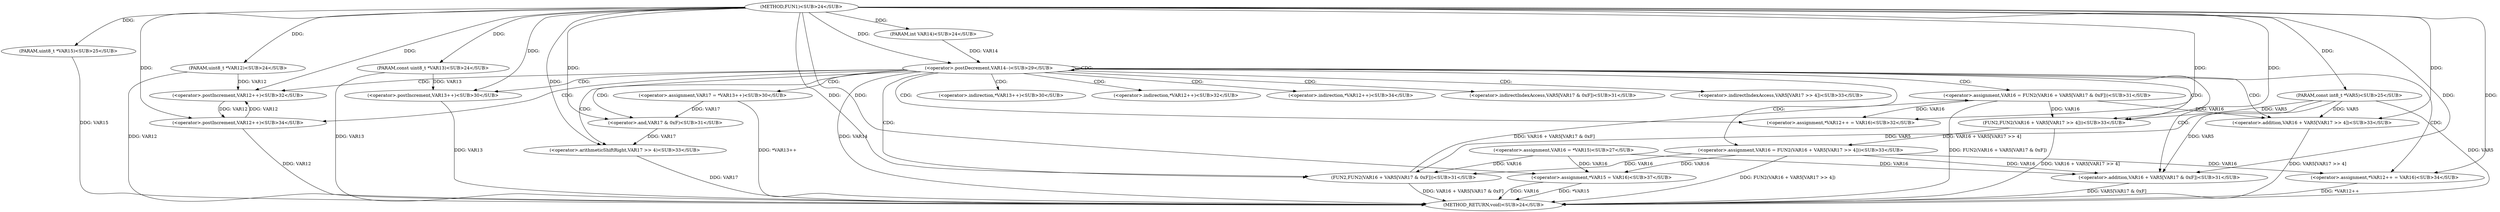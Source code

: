 
digraph "FUN1" {  

"93" [label = "(METHOD,FUN1)<SUB>24</SUB>" ]

"149" [label = "(METHOD_RETURN,void)<SUB>24</SUB>" ]

"94" [label = "(PARAM,uint8_t *VAR12)<SUB>24</SUB>" ]

"95" [label = "(PARAM,const uint8_t *VAR13)<SUB>24</SUB>" ]

"96" [label = "(PARAM,int VAR14)<SUB>24</SUB>" ]

"97" [label = "(PARAM,uint8_t *VAR15)<SUB>25</SUB>" ]

"98" [label = "(PARAM,const int8_t *VAR5)<SUB>25</SUB>" ]

"101" [label = "(&lt;operator&gt;.assignment,VAR16 = *VAR15)<SUB>27</SUB>" ]

"145" [label = "(&lt;operator&gt;.assignment,*VAR15 = VAR16)<SUB>37</SUB>" ]

"106" [label = "(&lt;operator&gt;.postDecrement,VAR14--)<SUB>29</SUB>" ]

"110" [label = "(&lt;operator&gt;.assignment,VAR17 = *VAR13++)<SUB>30</SUB>" ]

"115" [label = "(&lt;operator&gt;.assignment,VAR16 = FUN2(VAR16 + VAR5[VAR17 &amp; 0xF]))<SUB>31</SUB>" ]

"125" [label = "(&lt;operator&gt;.assignment,*VAR12++ = VAR16)<SUB>32</SUB>" ]

"130" [label = "(&lt;operator&gt;.assignment,VAR16 = FUN2(VAR16 + VAR5[VAR17 &gt;&gt; 4]))<SUB>33</SUB>" ]

"140" [label = "(&lt;operator&gt;.assignment,*VAR12++ = VAR16)<SUB>34</SUB>" ]

"117" [label = "(FUN2,FUN2(VAR16 + VAR5[VAR17 &amp; 0xF]))<SUB>31</SUB>" ]

"132" [label = "(FUN2,FUN2(VAR16 + VAR5[VAR17 &gt;&gt; 4]))<SUB>33</SUB>" ]

"113" [label = "(&lt;operator&gt;.postIncrement,VAR13++)<SUB>30</SUB>" ]

"118" [label = "(&lt;operator&gt;.addition,VAR16 + VAR5[VAR17 &amp; 0xF])<SUB>31</SUB>" ]

"127" [label = "(&lt;operator&gt;.postIncrement,VAR12++)<SUB>32</SUB>" ]

"133" [label = "(&lt;operator&gt;.addition,VAR16 + VAR5[VAR17 &gt;&gt; 4])<SUB>33</SUB>" ]

"142" [label = "(&lt;operator&gt;.postIncrement,VAR12++)<SUB>34</SUB>" ]

"122" [label = "(&lt;operator&gt;.and,VAR17 &amp; 0xF)<SUB>31</SUB>" ]

"137" [label = "(&lt;operator&gt;.arithmeticShiftRight,VAR17 &gt;&gt; 4)<SUB>33</SUB>" ]

"112" [label = "(&lt;operator&gt;.indirection,*VAR13++)<SUB>30</SUB>" ]

"126" [label = "(&lt;operator&gt;.indirection,*VAR12++)<SUB>32</SUB>" ]

"141" [label = "(&lt;operator&gt;.indirection,*VAR12++)<SUB>34</SUB>" ]

"120" [label = "(&lt;operator&gt;.indirectIndexAccess,VAR5[VAR17 &amp; 0xF])<SUB>31</SUB>" ]

"135" [label = "(&lt;operator&gt;.indirectIndexAccess,VAR5[VAR17 &gt;&gt; 4])<SUB>33</SUB>" ]

  "94" -> "149"  [ label = "DDG: VAR12"] 

  "95" -> "149"  [ label = "DDG: VAR13"] 

  "97" -> "149"  [ label = "DDG: VAR15"] 

  "98" -> "149"  [ label = "DDG: VAR5"] 

  "106" -> "149"  [ label = "DDG: VAR14"] 

  "145" -> "149"  [ label = "DDG: *VAR15"] 

  "145" -> "149"  [ label = "DDG: VAR16"] 

  "113" -> "149"  [ label = "DDG: VAR13"] 

  "110" -> "149"  [ label = "DDG: *VAR13++"] 

  "118" -> "149"  [ label = "DDG: VAR5[VAR17 &amp; 0xF]"] 

  "117" -> "149"  [ label = "DDG: VAR16 + VAR5[VAR17 &amp; 0xF]"] 

  "115" -> "149"  [ label = "DDG: FUN2(VAR16 + VAR5[VAR17 &amp; 0xF])"] 

  "137" -> "149"  [ label = "DDG: VAR17"] 

  "133" -> "149"  [ label = "DDG: VAR5[VAR17 &gt;&gt; 4]"] 

  "132" -> "149"  [ label = "DDG: VAR16 + VAR5[VAR17 &gt;&gt; 4]"] 

  "130" -> "149"  [ label = "DDG: FUN2(VAR16 + VAR5[VAR17 &gt;&gt; 4])"] 

  "142" -> "149"  [ label = "DDG: VAR12"] 

  "140" -> "149"  [ label = "DDG: *VAR12++"] 

  "93" -> "94"  [ label = "DDG: "] 

  "93" -> "95"  [ label = "DDG: "] 

  "93" -> "96"  [ label = "DDG: "] 

  "93" -> "97"  [ label = "DDG: "] 

  "93" -> "98"  [ label = "DDG: "] 

  "101" -> "145"  [ label = "DDG: VAR16"] 

  "93" -> "145"  [ label = "DDG: "] 

  "130" -> "145"  [ label = "DDG: VAR16"] 

  "96" -> "106"  [ label = "DDG: VAR14"] 

  "93" -> "106"  [ label = "DDG: "] 

  "117" -> "115"  [ label = "DDG: VAR16 + VAR5[VAR17 &amp; 0xF]"] 

  "115" -> "125"  [ label = "DDG: VAR16"] 

  "93" -> "125"  [ label = "DDG: "] 

  "132" -> "130"  [ label = "DDG: VAR16 + VAR5[VAR17 &gt;&gt; 4]"] 

  "130" -> "140"  [ label = "DDG: VAR16"] 

  "93" -> "140"  [ label = "DDG: "] 

  "101" -> "117"  [ label = "DDG: VAR16"] 

  "93" -> "117"  [ label = "DDG: "] 

  "130" -> "117"  [ label = "DDG: VAR16"] 

  "98" -> "117"  [ label = "DDG: VAR5"] 

  "93" -> "132"  [ label = "DDG: "] 

  "115" -> "132"  [ label = "DDG: VAR16"] 

  "98" -> "132"  [ label = "DDG: VAR5"] 

  "95" -> "113"  [ label = "DDG: VAR13"] 

  "93" -> "113"  [ label = "DDG: "] 

  "101" -> "118"  [ label = "DDG: VAR16"] 

  "93" -> "118"  [ label = "DDG: "] 

  "130" -> "118"  [ label = "DDG: VAR16"] 

  "98" -> "118"  [ label = "DDG: VAR5"] 

  "94" -> "127"  [ label = "DDG: VAR12"] 

  "142" -> "127"  [ label = "DDG: VAR12"] 

  "93" -> "127"  [ label = "DDG: "] 

  "93" -> "133"  [ label = "DDG: "] 

  "115" -> "133"  [ label = "DDG: VAR16"] 

  "98" -> "133"  [ label = "DDG: VAR5"] 

  "127" -> "142"  [ label = "DDG: VAR12"] 

  "93" -> "142"  [ label = "DDG: "] 

  "110" -> "122"  [ label = "DDG: VAR17"] 

  "93" -> "122"  [ label = "DDG: "] 

  "122" -> "137"  [ label = "DDG: VAR17"] 

  "93" -> "137"  [ label = "DDG: "] 

  "106" -> "115"  [ label = "CDG: "] 

  "106" -> "141"  [ label = "CDG: "] 

  "106" -> "120"  [ label = "CDG: "] 

  "106" -> "113"  [ label = "CDG: "] 

  "106" -> "122"  [ label = "CDG: "] 

  "106" -> "130"  [ label = "CDG: "] 

  "106" -> "118"  [ label = "CDG: "] 

  "106" -> "135"  [ label = "CDG: "] 

  "106" -> "132"  [ label = "CDG: "] 

  "106" -> "142"  [ label = "CDG: "] 

  "106" -> "110"  [ label = "CDG: "] 

  "106" -> "117"  [ label = "CDG: "] 

  "106" -> "106"  [ label = "CDG: "] 

  "106" -> "127"  [ label = "CDG: "] 

  "106" -> "112"  [ label = "CDG: "] 

  "106" -> "140"  [ label = "CDG: "] 

  "106" -> "125"  [ label = "CDG: "] 

  "106" -> "126"  [ label = "CDG: "] 

  "106" -> "133"  [ label = "CDG: "] 

  "106" -> "137"  [ label = "CDG: "] 

}
